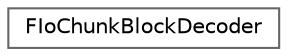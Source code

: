 digraph "Graphical Class Hierarchy"
{
 // INTERACTIVE_SVG=YES
 // LATEX_PDF_SIZE
  bgcolor="transparent";
  edge [fontname=Helvetica,fontsize=10,labelfontname=Helvetica,labelfontsize=10];
  node [fontname=Helvetica,fontsize=10,shape=box,height=0.2,width=0.4];
  rankdir="LR";
  Node0 [id="Node000000",label="FIoChunkBlockDecoder",height=0.2,width=0.4,color="grey40", fillcolor="white", style="filled",URL="$df/d0b/classFIoChunkBlockDecoder.html",tooltip="Provides access to the chunk block decoder."];
}
